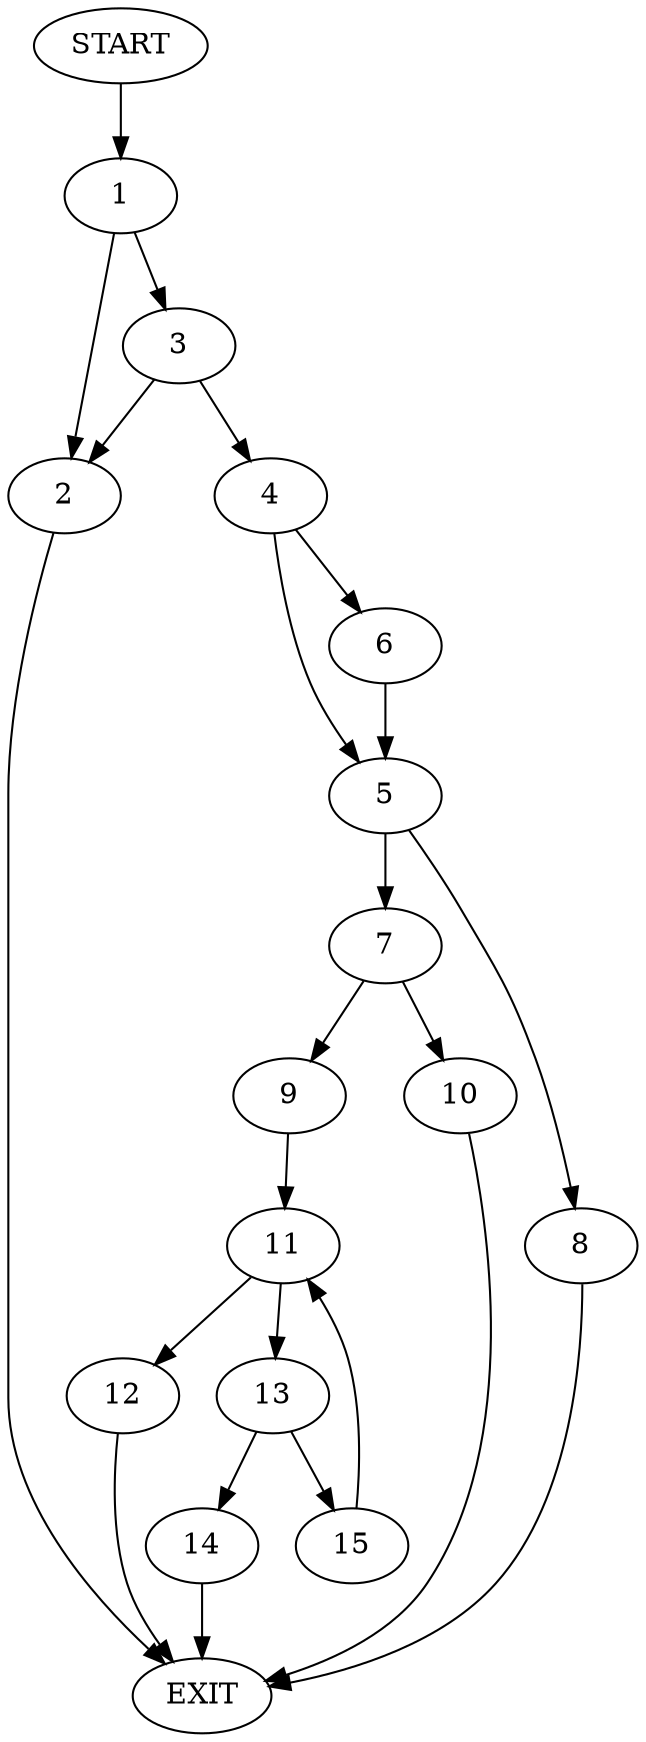 digraph {
0 [label="START"]
16 [label="EXIT"]
0 -> 1
1 -> 2
1 -> 3
2 -> 16
3 -> 2
3 -> 4
4 -> 5
4 -> 6
5 -> 7
5 -> 8
6 -> 5
7 -> 9
7 -> 10
8 -> 16
10 -> 16
9 -> 11
11 -> 12
11 -> 13
13 -> 14
13 -> 15
12 -> 16
15 -> 11
14 -> 16
}
